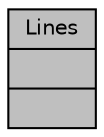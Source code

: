 digraph "Lines"
{
  edge [fontname="Helvetica",fontsize="10",labelfontname="Helvetica",labelfontsize="10"];
  node [fontname="Helvetica",fontsize="10",shape=record];
  Node1 [label="{Lines\n||}",height=0.2,width=0.4,color="black", fillcolor="grey75", style="filled", fontcolor="black"];
}
